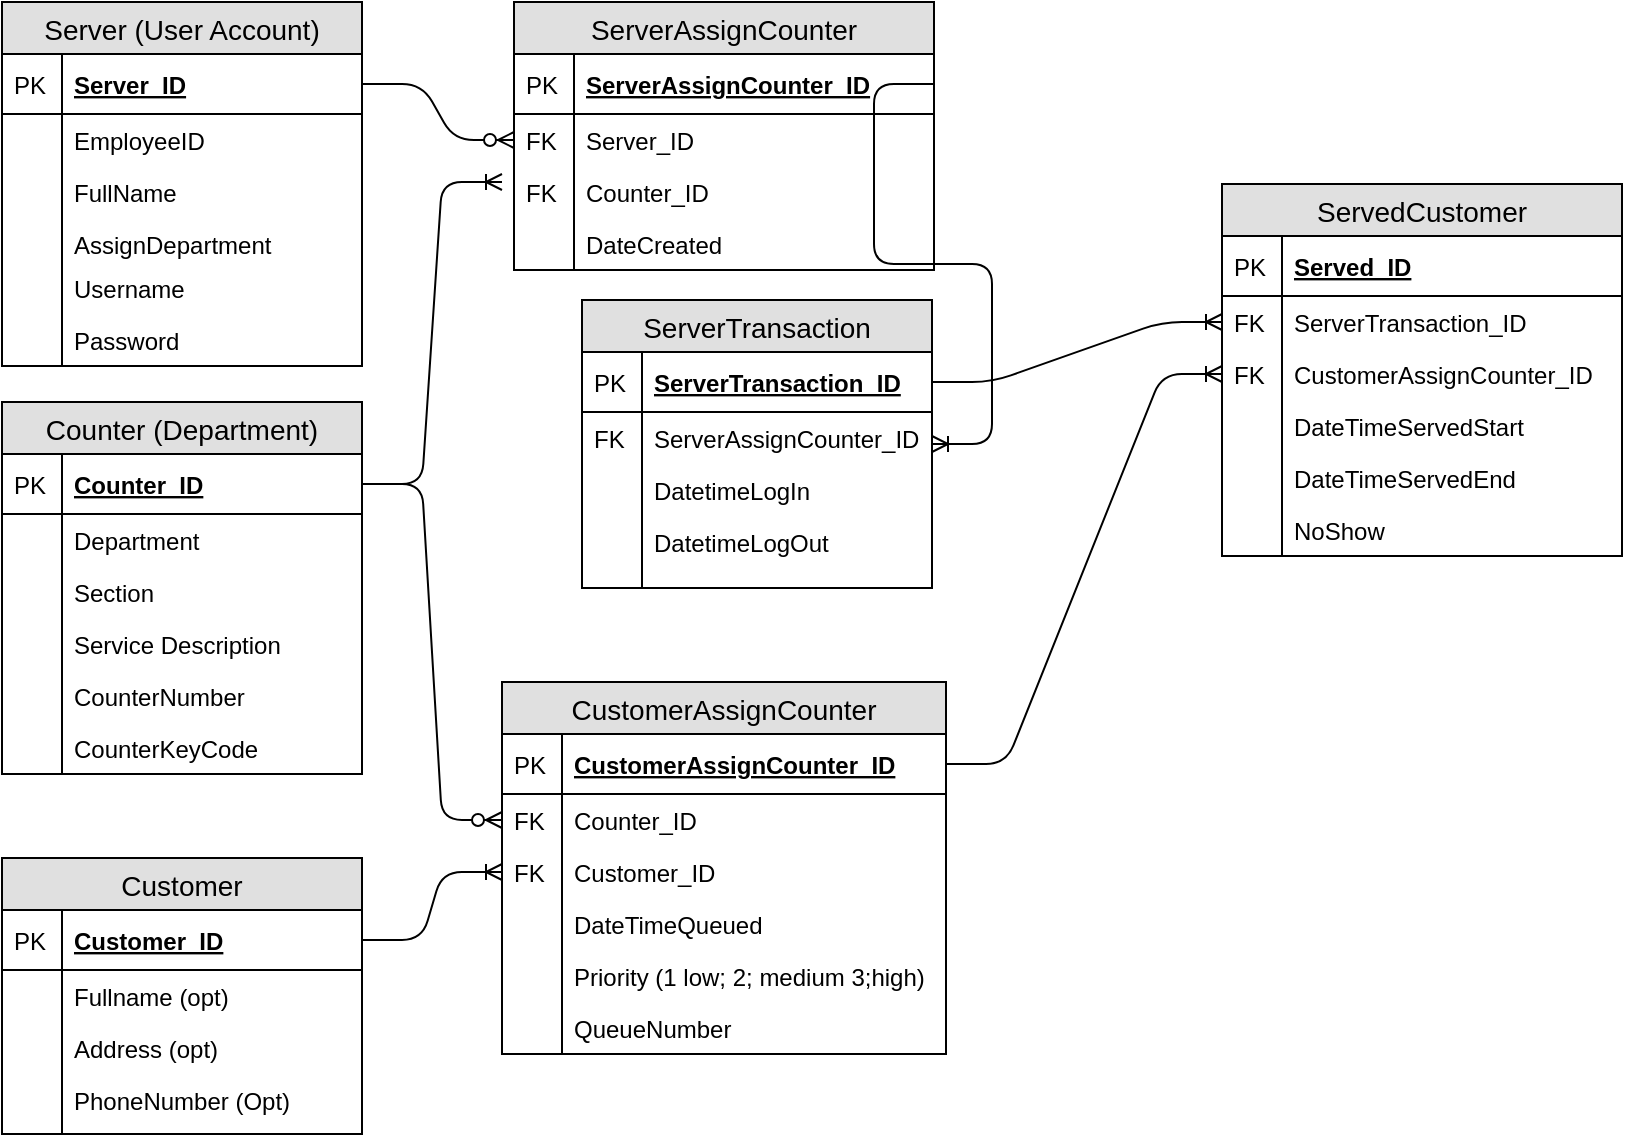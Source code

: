 <mxfile version="12.2.2" type="device" pages="1"><diagram id="qGaiFZcrC3qRhcTqbKpu" name="Page-1"><mxGraphModel dx="427" dy="298" grid="1" gridSize="10" guides="1" tooltips="1" connect="1" arrows="1" fold="1" page="1" pageScale="1" pageWidth="850" pageHeight="1100" math="0" shadow="0"><root><mxCell id="0"/><mxCell id="1" parent="0"/><mxCell id="WDF3vEtKQl5zO6pFVmv_-2" value="Server (User Account)" style="swimlane;fontStyle=0;childLayout=stackLayout;horizontal=1;startSize=26;fillColor=#e0e0e0;horizontalStack=0;resizeParent=1;resizeParentMax=0;resizeLast=0;collapsible=1;marginBottom=0;swimlaneFillColor=#ffffff;align=center;fontSize=14;" parent="1" vertex="1"><mxGeometry x="30" y="20" width="180" height="182" as="geometry"/></mxCell><mxCell id="WDF3vEtKQl5zO6pFVmv_-3" value="Server_ID" style="shape=partialRectangle;top=0;left=0;right=0;bottom=1;align=left;verticalAlign=middle;fillColor=none;spacingLeft=34;spacingRight=4;overflow=hidden;rotatable=0;points=[[0,0.5],[1,0.5]];portConstraint=eastwest;dropTarget=0;fontStyle=5;fontSize=12;" parent="WDF3vEtKQl5zO6pFVmv_-2" vertex="1"><mxGeometry y="26" width="180" height="30" as="geometry"/></mxCell><mxCell id="WDF3vEtKQl5zO6pFVmv_-4" value="PK" style="shape=partialRectangle;top=0;left=0;bottom=0;fillColor=none;align=left;verticalAlign=middle;spacingLeft=4;spacingRight=4;overflow=hidden;rotatable=0;points=[];portConstraint=eastwest;part=1;fontSize=12;" parent="WDF3vEtKQl5zO6pFVmv_-3" vertex="1" connectable="0"><mxGeometry width="30" height="30" as="geometry"/></mxCell><mxCell id="WDF3vEtKQl5zO6pFVmv_-9" value="EmployeeID" style="shape=partialRectangle;top=0;left=0;right=0;bottom=0;align=left;verticalAlign=top;fillColor=none;spacingLeft=34;spacingRight=4;overflow=hidden;rotatable=0;points=[[0,0.5],[1,0.5]];portConstraint=eastwest;dropTarget=0;fontSize=12;" parent="WDF3vEtKQl5zO6pFVmv_-2" vertex="1"><mxGeometry y="56" width="180" height="26" as="geometry"/></mxCell><mxCell id="WDF3vEtKQl5zO6pFVmv_-10" value="" style="shape=partialRectangle;top=0;left=0;bottom=0;fillColor=none;align=left;verticalAlign=top;spacingLeft=4;spacingRight=4;overflow=hidden;rotatable=0;points=[];portConstraint=eastwest;part=1;fontSize=12;" parent="WDF3vEtKQl5zO6pFVmv_-9" vertex="1" connectable="0"><mxGeometry width="30" height="26" as="geometry"/></mxCell><mxCell id="WDF3vEtKQl5zO6pFVmv_-5" value="FullName" style="shape=partialRectangle;top=0;left=0;right=0;bottom=0;align=left;verticalAlign=top;fillColor=none;spacingLeft=34;spacingRight=4;overflow=hidden;rotatable=0;points=[[0,0.5],[1,0.5]];portConstraint=eastwest;dropTarget=0;fontSize=12;" parent="WDF3vEtKQl5zO6pFVmv_-2" vertex="1"><mxGeometry y="82" width="180" height="26" as="geometry"/></mxCell><mxCell id="WDF3vEtKQl5zO6pFVmv_-6" value="" style="shape=partialRectangle;top=0;left=0;bottom=0;fillColor=none;align=left;verticalAlign=top;spacingLeft=4;spacingRight=4;overflow=hidden;rotatable=0;points=[];portConstraint=eastwest;part=1;fontSize=12;" parent="WDF3vEtKQl5zO6pFVmv_-5" vertex="1" connectable="0"><mxGeometry width="30" height="26" as="geometry"/></mxCell><mxCell id="WDF3vEtKQl5zO6pFVmv_-7" value="AssignDepartment" style="shape=partialRectangle;top=0;left=0;right=0;bottom=0;align=left;verticalAlign=top;fillColor=none;spacingLeft=34;spacingRight=4;overflow=hidden;rotatable=0;points=[[0,0.5],[1,0.5]];portConstraint=eastwest;dropTarget=0;fontSize=12;" parent="WDF3vEtKQl5zO6pFVmv_-2" vertex="1"><mxGeometry y="108" width="180" height="22" as="geometry"/></mxCell><mxCell id="WDF3vEtKQl5zO6pFVmv_-8" value="" style="shape=partialRectangle;top=0;left=0;bottom=0;fillColor=none;align=left;verticalAlign=top;spacingLeft=4;spacingRight=4;overflow=hidden;rotatable=0;points=[];portConstraint=eastwest;part=1;fontSize=12;" parent="WDF3vEtKQl5zO6pFVmv_-7" vertex="1" connectable="0"><mxGeometry width="30" height="22" as="geometry"/></mxCell><mxCell id="WDF3vEtKQl5zO6pFVmv_-144" value="Username" style="shape=partialRectangle;top=0;left=0;right=0;bottom=0;align=left;verticalAlign=top;fillColor=none;spacingLeft=34;spacingRight=4;overflow=hidden;rotatable=0;points=[[0,0.5],[1,0.5]];portConstraint=eastwest;dropTarget=0;fontSize=12;" parent="WDF3vEtKQl5zO6pFVmv_-2" vertex="1"><mxGeometry y="130" width="180" height="26" as="geometry"/></mxCell><mxCell id="WDF3vEtKQl5zO6pFVmv_-145" value="" style="shape=partialRectangle;top=0;left=0;bottom=0;fillColor=none;align=left;verticalAlign=top;spacingLeft=4;spacingRight=4;overflow=hidden;rotatable=0;points=[];portConstraint=eastwest;part=1;fontSize=12;" parent="WDF3vEtKQl5zO6pFVmv_-144" vertex="1" connectable="0"><mxGeometry width="30" height="26" as="geometry"/></mxCell><mxCell id="WDF3vEtKQl5zO6pFVmv_-142" value="Password" style="shape=partialRectangle;top=0;left=0;right=0;bottom=0;align=left;verticalAlign=top;fillColor=none;spacingLeft=34;spacingRight=4;overflow=hidden;rotatable=0;points=[[0,0.5],[1,0.5]];portConstraint=eastwest;dropTarget=0;fontSize=12;" parent="WDF3vEtKQl5zO6pFVmv_-2" vertex="1"><mxGeometry y="156" width="180" height="26" as="geometry"/></mxCell><mxCell id="WDF3vEtKQl5zO6pFVmv_-143" value="" style="shape=partialRectangle;top=0;left=0;bottom=0;fillColor=none;align=left;verticalAlign=top;spacingLeft=4;spacingRight=4;overflow=hidden;rotatable=0;points=[];portConstraint=eastwest;part=1;fontSize=12;" parent="WDF3vEtKQl5zO6pFVmv_-142" vertex="1" connectable="0"><mxGeometry width="30" height="26" as="geometry"/></mxCell><mxCell id="WDF3vEtKQl5zO6pFVmv_-11" value="" style="shape=partialRectangle;top=0;left=0;right=0;bottom=0;align=left;verticalAlign=top;fillColor=none;spacingLeft=34;spacingRight=4;overflow=hidden;rotatable=0;points=[[0,0.5],[1,0.5]];portConstraint=eastwest;dropTarget=0;fontSize=12;" parent="WDF3vEtKQl5zO6pFVmv_-2" vertex="1"><mxGeometry y="182" width="180" as="geometry"/></mxCell><mxCell id="WDF3vEtKQl5zO6pFVmv_-12" value="" style="shape=partialRectangle;top=0;left=0;bottom=0;fillColor=none;align=left;verticalAlign=top;spacingLeft=4;spacingRight=4;overflow=hidden;rotatable=0;points=[];portConstraint=eastwest;part=1;fontSize=12;" parent="WDF3vEtKQl5zO6pFVmv_-11" vertex="1" connectable="0"><mxGeometry width="30" as="geometry"/></mxCell><mxCell id="WDF3vEtKQl5zO6pFVmv_-41" value="Customer" style="swimlane;fontStyle=0;childLayout=stackLayout;horizontal=1;startSize=26;fillColor=#e0e0e0;horizontalStack=0;resizeParent=1;resizeParentMax=0;resizeLast=0;collapsible=1;marginBottom=0;swimlaneFillColor=#ffffff;align=center;fontSize=14;" parent="1" vertex="1"><mxGeometry x="30" y="448" width="180" height="138" as="geometry"/></mxCell><mxCell id="WDF3vEtKQl5zO6pFVmv_-42" value="Customer_ID" style="shape=partialRectangle;top=0;left=0;right=0;bottom=1;align=left;verticalAlign=middle;fillColor=none;spacingLeft=34;spacingRight=4;overflow=hidden;rotatable=0;points=[[0,0.5],[1,0.5]];portConstraint=eastwest;dropTarget=0;fontStyle=5;fontSize=12;" parent="WDF3vEtKQl5zO6pFVmv_-41" vertex="1"><mxGeometry y="26" width="180" height="30" as="geometry"/></mxCell><mxCell id="WDF3vEtKQl5zO6pFVmv_-43" value="PK" style="shape=partialRectangle;top=0;left=0;bottom=0;fillColor=none;align=left;verticalAlign=middle;spacingLeft=4;spacingRight=4;overflow=hidden;rotatable=0;points=[];portConstraint=eastwest;part=1;fontSize=12;" parent="WDF3vEtKQl5zO6pFVmv_-42" vertex="1" connectable="0"><mxGeometry width="30" height="30" as="geometry"/></mxCell><mxCell id="WDF3vEtKQl5zO6pFVmv_-46" value="Fullname (opt)" style="shape=partialRectangle;top=0;left=0;right=0;bottom=0;align=left;verticalAlign=top;fillColor=none;spacingLeft=34;spacingRight=4;overflow=hidden;rotatable=0;points=[[0,0.5],[1,0.5]];portConstraint=eastwest;dropTarget=0;fontSize=12;" parent="WDF3vEtKQl5zO6pFVmv_-41" vertex="1"><mxGeometry y="56" width="180" height="26" as="geometry"/></mxCell><mxCell id="WDF3vEtKQl5zO6pFVmv_-47" value="" style="shape=partialRectangle;top=0;left=0;bottom=0;fillColor=none;align=left;verticalAlign=top;spacingLeft=4;spacingRight=4;overflow=hidden;rotatable=0;points=[];portConstraint=eastwest;part=1;fontSize=12;" parent="WDF3vEtKQl5zO6pFVmv_-46" vertex="1" connectable="0"><mxGeometry width="30" height="26" as="geometry"/></mxCell><mxCell id="WDF3vEtKQl5zO6pFVmv_-48" value="Address (opt)" style="shape=partialRectangle;top=0;left=0;right=0;bottom=0;align=left;verticalAlign=top;fillColor=none;spacingLeft=34;spacingRight=4;overflow=hidden;rotatable=0;points=[[0,0.5],[1,0.5]];portConstraint=eastwest;dropTarget=0;fontSize=12;" parent="WDF3vEtKQl5zO6pFVmv_-41" vertex="1"><mxGeometry y="82" width="180" height="26" as="geometry"/></mxCell><mxCell id="WDF3vEtKQl5zO6pFVmv_-49" value="" style="shape=partialRectangle;top=0;left=0;bottom=0;fillColor=none;align=left;verticalAlign=top;spacingLeft=4;spacingRight=4;overflow=hidden;rotatable=0;points=[];portConstraint=eastwest;part=1;fontSize=12;" parent="WDF3vEtKQl5zO6pFVmv_-48" vertex="1" connectable="0"><mxGeometry width="30" height="26" as="geometry"/></mxCell><mxCell id="WDF3vEtKQl5zO6pFVmv_-50" value="PhoneNumber (Opt)" style="shape=partialRectangle;top=0;left=0;right=0;bottom=0;align=left;verticalAlign=top;fillColor=none;spacingLeft=34;spacingRight=4;overflow=hidden;rotatable=0;points=[[0,0.5],[1,0.5]];portConstraint=eastwest;dropTarget=0;fontSize=12;" parent="WDF3vEtKQl5zO6pFVmv_-41" vertex="1"><mxGeometry y="108" width="180" height="30" as="geometry"/></mxCell><mxCell id="WDF3vEtKQl5zO6pFVmv_-51" value="" style="shape=partialRectangle;top=0;left=0;bottom=0;fillColor=none;align=left;verticalAlign=top;spacingLeft=4;spacingRight=4;overflow=hidden;rotatable=0;points=[];portConstraint=eastwest;part=1;fontSize=12;" parent="WDF3vEtKQl5zO6pFVmv_-50" vertex="1" connectable="0"><mxGeometry width="30" height="30" as="geometry"/></mxCell><mxCell id="WDF3vEtKQl5zO6pFVmv_-71" value="Counter (Department)" style="swimlane;fontStyle=0;childLayout=stackLayout;horizontal=1;startSize=26;fillColor=#e0e0e0;horizontalStack=0;resizeParent=1;resizeParentMax=0;resizeLast=0;collapsible=1;marginBottom=0;swimlaneFillColor=#ffffff;align=center;fontSize=14;" parent="1" vertex="1"><mxGeometry x="30" y="220" width="180" height="186" as="geometry"/></mxCell><mxCell id="WDF3vEtKQl5zO6pFVmv_-72" value="Counter_ID" style="shape=partialRectangle;top=0;left=0;right=0;bottom=1;align=left;verticalAlign=middle;fillColor=none;spacingLeft=34;spacingRight=4;overflow=hidden;rotatable=0;points=[[0,0.5],[1,0.5]];portConstraint=eastwest;dropTarget=0;fontStyle=5;fontSize=12;" parent="WDF3vEtKQl5zO6pFVmv_-71" vertex="1"><mxGeometry y="26" width="180" height="30" as="geometry"/></mxCell><mxCell id="WDF3vEtKQl5zO6pFVmv_-73" value="PK" style="shape=partialRectangle;top=0;left=0;bottom=0;fillColor=none;align=left;verticalAlign=middle;spacingLeft=4;spacingRight=4;overflow=hidden;rotatable=0;points=[];portConstraint=eastwest;part=1;fontSize=12;" parent="WDF3vEtKQl5zO6pFVmv_-72" vertex="1" connectable="0"><mxGeometry width="30" height="30" as="geometry"/></mxCell><mxCell id="WDF3vEtKQl5zO6pFVmv_-74" value="Department" style="shape=partialRectangle;top=0;left=0;right=0;bottom=0;align=left;verticalAlign=top;fillColor=none;spacingLeft=34;spacingRight=4;overflow=hidden;rotatable=0;points=[[0,0.5],[1,0.5]];portConstraint=eastwest;dropTarget=0;fontSize=12;" parent="WDF3vEtKQl5zO6pFVmv_-71" vertex="1"><mxGeometry y="56" width="180" height="26" as="geometry"/></mxCell><mxCell id="WDF3vEtKQl5zO6pFVmv_-75" value="" style="shape=partialRectangle;top=0;left=0;bottom=0;fillColor=none;align=left;verticalAlign=top;spacingLeft=4;spacingRight=4;overflow=hidden;rotatable=0;points=[];portConstraint=eastwest;part=1;fontSize=12;" parent="WDF3vEtKQl5zO6pFVmv_-74" vertex="1" connectable="0"><mxGeometry width="30" height="26" as="geometry"/></mxCell><mxCell id="WDF3vEtKQl5zO6pFVmv_-76" value="Section" style="shape=partialRectangle;top=0;left=0;right=0;bottom=0;align=left;verticalAlign=top;fillColor=none;spacingLeft=34;spacingRight=4;overflow=hidden;rotatable=0;points=[[0,0.5],[1,0.5]];portConstraint=eastwest;dropTarget=0;fontSize=12;" parent="WDF3vEtKQl5zO6pFVmv_-71" vertex="1"><mxGeometry y="82" width="180" height="26" as="geometry"/></mxCell><mxCell id="WDF3vEtKQl5zO6pFVmv_-77" value="" style="shape=partialRectangle;top=0;left=0;bottom=0;fillColor=none;align=left;verticalAlign=top;spacingLeft=4;spacingRight=4;overflow=hidden;rotatable=0;points=[];portConstraint=eastwest;part=1;fontSize=12;" parent="WDF3vEtKQl5zO6pFVmv_-76" vertex="1" connectable="0"><mxGeometry width="30" height="26" as="geometry"/></mxCell><mxCell id="WDF3vEtKQl5zO6pFVmv_-162" value="Service Description" style="shape=partialRectangle;top=0;left=0;right=0;bottom=0;align=left;verticalAlign=top;fillColor=none;spacingLeft=34;spacingRight=4;overflow=hidden;rotatable=0;points=[[0,0.5],[1,0.5]];portConstraint=eastwest;dropTarget=0;fontSize=12;" parent="WDF3vEtKQl5zO6pFVmv_-71" vertex="1"><mxGeometry y="108" width="180" height="26" as="geometry"/></mxCell><mxCell id="WDF3vEtKQl5zO6pFVmv_-163" value="" style="shape=partialRectangle;top=0;left=0;bottom=0;fillColor=none;align=left;verticalAlign=top;spacingLeft=4;spacingRight=4;overflow=hidden;rotatable=0;points=[];portConstraint=eastwest;part=1;fontSize=12;" parent="WDF3vEtKQl5zO6pFVmv_-162" vertex="1" connectable="0"><mxGeometry width="30" height="26" as="geometry"/></mxCell><mxCell id="WDF3vEtKQl5zO6pFVmv_-156" value="CounterNumber" style="shape=partialRectangle;top=0;left=0;right=0;bottom=0;align=left;verticalAlign=top;fillColor=none;spacingLeft=34;spacingRight=4;overflow=hidden;rotatable=0;points=[[0,0.5],[1,0.5]];portConstraint=eastwest;dropTarget=0;fontSize=12;" parent="WDF3vEtKQl5zO6pFVmv_-71" vertex="1"><mxGeometry y="134" width="180" height="26" as="geometry"/></mxCell><mxCell id="WDF3vEtKQl5zO6pFVmv_-157" value="" style="shape=partialRectangle;top=0;left=0;bottom=0;fillColor=none;align=left;verticalAlign=top;spacingLeft=4;spacingRight=4;overflow=hidden;rotatable=0;points=[];portConstraint=eastwest;part=1;fontSize=12;" parent="WDF3vEtKQl5zO6pFVmv_-156" vertex="1" connectable="0"><mxGeometry width="30" height="26" as="geometry"/></mxCell><mxCell id="WDF3vEtKQl5zO6pFVmv_-158" value="CounterKeyCode" style="shape=partialRectangle;top=0;left=0;right=0;bottom=0;align=left;verticalAlign=top;fillColor=none;spacingLeft=34;spacingRight=4;overflow=hidden;rotatable=0;points=[[0,0.5],[1,0.5]];portConstraint=eastwest;dropTarget=0;fontSize=12;" parent="WDF3vEtKQl5zO6pFVmv_-71" vertex="1"><mxGeometry y="160" width="180" height="26" as="geometry"/></mxCell><mxCell id="WDF3vEtKQl5zO6pFVmv_-159" value="" style="shape=partialRectangle;top=0;left=0;bottom=0;fillColor=none;align=left;verticalAlign=top;spacingLeft=4;spacingRight=4;overflow=hidden;rotatable=0;points=[];portConstraint=eastwest;part=1;fontSize=12;" parent="WDF3vEtKQl5zO6pFVmv_-158" vertex="1" connectable="0"><mxGeometry width="30" height="26" as="geometry"/></mxCell><mxCell id="WDF3vEtKQl5zO6pFVmv_-84" value="ServerAssignCounter" style="swimlane;fontStyle=0;childLayout=stackLayout;horizontal=1;startSize=26;fillColor=#e0e0e0;horizontalStack=0;resizeParent=1;resizeParentMax=0;resizeLast=0;collapsible=1;marginBottom=0;swimlaneFillColor=#ffffff;align=center;fontSize=14;" parent="1" vertex="1"><mxGeometry x="286" y="20" width="210" height="134" as="geometry"/></mxCell><mxCell id="WDF3vEtKQl5zO6pFVmv_-85" value="ServerAssignCounter_ID" style="shape=partialRectangle;top=0;left=0;right=0;bottom=1;align=left;verticalAlign=middle;fillColor=none;spacingLeft=34;spacingRight=4;overflow=hidden;rotatable=0;points=[[0,0.5],[1,0.5]];portConstraint=eastwest;dropTarget=0;fontStyle=5;fontSize=12;" parent="WDF3vEtKQl5zO6pFVmv_-84" vertex="1"><mxGeometry y="26" width="210" height="30" as="geometry"/></mxCell><mxCell id="WDF3vEtKQl5zO6pFVmv_-86" value="PK" style="shape=partialRectangle;top=0;left=0;bottom=0;fillColor=none;align=left;verticalAlign=middle;spacingLeft=4;spacingRight=4;overflow=hidden;rotatable=0;points=[];portConstraint=eastwest;part=1;fontSize=12;" parent="WDF3vEtKQl5zO6pFVmv_-85" vertex="1" connectable="0"><mxGeometry width="30" height="30" as="geometry"/></mxCell><mxCell id="WDF3vEtKQl5zO6pFVmv_-87" value="Server_ID" style="shape=partialRectangle;top=0;left=0;right=0;bottom=0;align=left;verticalAlign=top;fillColor=none;spacingLeft=34;spacingRight=4;overflow=hidden;rotatable=0;points=[[0,0.5],[1,0.5]];portConstraint=eastwest;dropTarget=0;fontSize=12;" parent="WDF3vEtKQl5zO6pFVmv_-84" vertex="1"><mxGeometry y="56" width="210" height="26" as="geometry"/></mxCell><mxCell id="WDF3vEtKQl5zO6pFVmv_-88" value="FK" style="shape=partialRectangle;top=0;left=0;bottom=0;fillColor=none;align=left;verticalAlign=top;spacingLeft=4;spacingRight=4;overflow=hidden;rotatable=0;points=[];portConstraint=eastwest;part=1;fontSize=12;" parent="WDF3vEtKQl5zO6pFVmv_-87" vertex="1" connectable="0"><mxGeometry width="30" height="26" as="geometry"/></mxCell><mxCell id="WDF3vEtKQl5zO6pFVmv_-89" value="Counter_ID" style="shape=partialRectangle;top=0;left=0;right=0;bottom=0;align=left;verticalAlign=top;fillColor=none;spacingLeft=34;spacingRight=4;overflow=hidden;rotatable=0;points=[[0,0.5],[1,0.5]];portConstraint=eastwest;dropTarget=0;fontSize=12;" parent="WDF3vEtKQl5zO6pFVmv_-84" vertex="1"><mxGeometry y="82" width="210" height="26" as="geometry"/></mxCell><mxCell id="WDF3vEtKQl5zO6pFVmv_-90" value="FK" style="shape=partialRectangle;top=0;left=0;bottom=0;fillColor=none;align=left;verticalAlign=top;spacingLeft=4;spacingRight=4;overflow=hidden;rotatable=0;points=[];portConstraint=eastwest;part=1;fontSize=12;" parent="WDF3vEtKQl5zO6pFVmv_-89" vertex="1" connectable="0"><mxGeometry width="30" height="26" as="geometry"/></mxCell><mxCell id="WDF3vEtKQl5zO6pFVmv_-148" value="DateCreated" style="shape=partialRectangle;top=0;left=0;right=0;bottom=0;align=left;verticalAlign=top;fillColor=none;spacingLeft=34;spacingRight=4;overflow=hidden;rotatable=0;points=[[0,0.5],[1,0.5]];portConstraint=eastwest;dropTarget=0;fontSize=12;" parent="WDF3vEtKQl5zO6pFVmv_-84" vertex="1"><mxGeometry y="108" width="210" height="26" as="geometry"/></mxCell><mxCell id="WDF3vEtKQl5zO6pFVmv_-149" value="" style="shape=partialRectangle;top=0;left=0;bottom=0;fillColor=none;align=left;verticalAlign=top;spacingLeft=4;spacingRight=4;overflow=hidden;rotatable=0;points=[];portConstraint=eastwest;part=1;fontSize=12;" parent="WDF3vEtKQl5zO6pFVmv_-148" vertex="1" connectable="0"><mxGeometry width="30" height="26" as="geometry"/></mxCell><mxCell id="WDF3vEtKQl5zO6pFVmv_-99" value="CustomerAssignCounter" style="swimlane;fontStyle=0;childLayout=stackLayout;horizontal=1;startSize=26;fillColor=#e0e0e0;horizontalStack=0;resizeParent=1;resizeParentMax=0;resizeLast=0;collapsible=1;marginBottom=0;swimlaneFillColor=#ffffff;align=center;fontSize=14;" parent="1" vertex="1"><mxGeometry x="280" y="360" width="222" height="186" as="geometry"/></mxCell><mxCell id="WDF3vEtKQl5zO6pFVmv_-100" value="CustomerAssignCounter_ID" style="shape=partialRectangle;top=0;left=0;right=0;bottom=1;align=left;verticalAlign=middle;fillColor=none;spacingLeft=34;spacingRight=4;overflow=hidden;rotatable=0;points=[[0,0.5],[1,0.5]];portConstraint=eastwest;dropTarget=0;fontStyle=5;fontSize=12;" parent="WDF3vEtKQl5zO6pFVmv_-99" vertex="1"><mxGeometry y="26" width="222" height="30" as="geometry"/></mxCell><mxCell id="WDF3vEtKQl5zO6pFVmv_-101" value="PK" style="shape=partialRectangle;top=0;left=0;bottom=0;fillColor=none;align=left;verticalAlign=middle;spacingLeft=4;spacingRight=4;overflow=hidden;rotatable=0;points=[];portConstraint=eastwest;part=1;fontSize=12;" parent="WDF3vEtKQl5zO6pFVmv_-100" vertex="1" connectable="0"><mxGeometry width="30" height="30" as="geometry"/></mxCell><mxCell id="WDF3vEtKQl5zO6pFVmv_-104" value="Counter_ID" style="shape=partialRectangle;top=0;left=0;right=0;bottom=0;align=left;verticalAlign=top;fillColor=none;spacingLeft=34;spacingRight=4;overflow=hidden;rotatable=0;points=[[0,0.5],[1,0.5]];portConstraint=eastwest;dropTarget=0;fontSize=12;" parent="WDF3vEtKQl5zO6pFVmv_-99" vertex="1"><mxGeometry y="56" width="222" height="26" as="geometry"/></mxCell><mxCell id="WDF3vEtKQl5zO6pFVmv_-105" value="FK" style="shape=partialRectangle;top=0;left=0;bottom=0;fillColor=none;align=left;verticalAlign=top;spacingLeft=4;spacingRight=4;overflow=hidden;rotatable=0;points=[];portConstraint=eastwest;part=1;fontSize=12;" parent="WDF3vEtKQl5zO6pFVmv_-104" vertex="1" connectable="0"><mxGeometry width="30" height="26" as="geometry"/></mxCell><mxCell id="WDF3vEtKQl5zO6pFVmv_-102" value="Customer_ID" style="shape=partialRectangle;top=0;left=0;right=0;bottom=0;align=left;verticalAlign=top;fillColor=none;spacingLeft=34;spacingRight=4;overflow=hidden;rotatable=0;points=[[0,0.5],[1,0.5]];portConstraint=eastwest;dropTarget=0;fontSize=12;" parent="WDF3vEtKQl5zO6pFVmv_-99" vertex="1"><mxGeometry y="82" width="222" height="26" as="geometry"/></mxCell><mxCell id="WDF3vEtKQl5zO6pFVmv_-103" value="FK" style="shape=partialRectangle;top=0;left=0;bottom=0;fillColor=none;align=left;verticalAlign=top;spacingLeft=4;spacingRight=4;overflow=hidden;rotatable=0;points=[];portConstraint=eastwest;part=1;fontSize=12;" parent="WDF3vEtKQl5zO6pFVmv_-102" vertex="1" connectable="0"><mxGeometry width="30" height="26" as="geometry"/></mxCell><mxCell id="WDF3vEtKQl5zO6pFVmv_-152" value="DateTimeQueued" style="shape=partialRectangle;top=0;left=0;right=0;bottom=0;align=left;verticalAlign=top;fillColor=none;spacingLeft=34;spacingRight=4;overflow=hidden;rotatable=0;points=[[0,0.5],[1,0.5]];portConstraint=eastwest;dropTarget=0;fontSize=12;" parent="WDF3vEtKQl5zO6pFVmv_-99" vertex="1"><mxGeometry y="108" width="222" height="26" as="geometry"/></mxCell><mxCell id="WDF3vEtKQl5zO6pFVmv_-153" value="" style="shape=partialRectangle;top=0;left=0;bottom=0;fillColor=none;align=left;verticalAlign=top;spacingLeft=4;spacingRight=4;overflow=hidden;rotatable=0;points=[];portConstraint=eastwest;part=1;fontSize=12;" parent="WDF3vEtKQl5zO6pFVmv_-152" vertex="1" connectable="0"><mxGeometry width="30" height="26" as="geometry"/></mxCell><mxCell id="WDF3vEtKQl5zO6pFVmv_-106" value="Priority (1 low; 2; medium 3;high)" style="shape=partialRectangle;top=0;left=0;right=0;bottom=0;align=left;verticalAlign=top;fillColor=none;spacingLeft=34;spacingRight=4;overflow=hidden;rotatable=0;points=[[0,0.5],[1,0.5]];portConstraint=eastwest;dropTarget=0;fontSize=12;" parent="WDF3vEtKQl5zO6pFVmv_-99" vertex="1"><mxGeometry y="134" width="222" height="26" as="geometry"/></mxCell><mxCell id="WDF3vEtKQl5zO6pFVmv_-107" value="" style="shape=partialRectangle;top=0;left=0;bottom=0;fillColor=none;align=left;verticalAlign=top;spacingLeft=4;spacingRight=4;overflow=hidden;rotatable=0;points=[];portConstraint=eastwest;part=1;fontSize=12;" parent="WDF3vEtKQl5zO6pFVmv_-106" vertex="1" connectable="0"><mxGeometry width="30" height="26" as="geometry"/></mxCell><mxCell id="M6AaxTNzQ4ErLerb8v8R-1" value="QueueNumber" style="shape=partialRectangle;top=0;left=0;right=0;bottom=0;align=left;verticalAlign=top;fillColor=none;spacingLeft=34;spacingRight=4;overflow=hidden;rotatable=0;points=[[0,0.5],[1,0.5]];portConstraint=eastwest;dropTarget=0;fontSize=12;" vertex="1" parent="WDF3vEtKQl5zO6pFVmv_-99"><mxGeometry y="160" width="222" height="26" as="geometry"/></mxCell><mxCell id="M6AaxTNzQ4ErLerb8v8R-2" value="" style="shape=partialRectangle;top=0;left=0;bottom=0;fillColor=none;align=left;verticalAlign=top;spacingLeft=4;spacingRight=4;overflow=hidden;rotatable=0;points=[];portConstraint=eastwest;part=1;fontSize=12;" vertex="1" connectable="0" parent="M6AaxTNzQ4ErLerb8v8R-1"><mxGeometry width="30" height="26" as="geometry"/></mxCell><mxCell id="WDF3vEtKQl5zO6pFVmv_-111" value="" style="edgeStyle=entityRelationEdgeStyle;fontSize=12;html=1;endArrow=ERzeroToMany;endFill=1;exitX=1;exitY=0.5;exitDx=0;exitDy=0;entryX=0;entryY=0.5;entryDx=0;entryDy=0;" parent="1" source="WDF3vEtKQl5zO6pFVmv_-72" target="WDF3vEtKQl5zO6pFVmv_-104" edge="1"><mxGeometry width="100" height="100" relative="1" as="geometry"><mxPoint x="270" y="400" as="sourcePoint"/><mxPoint x="320" y="510" as="targetPoint"/></mxGeometry></mxCell><mxCell id="WDF3vEtKQl5zO6pFVmv_-114" value="ServedCustomer" style="swimlane;fontStyle=0;childLayout=stackLayout;horizontal=1;startSize=26;fillColor=#e0e0e0;horizontalStack=0;resizeParent=1;resizeParentMax=0;resizeLast=0;collapsible=1;marginBottom=0;swimlaneFillColor=#ffffff;align=center;fontSize=14;" parent="1" vertex="1"><mxGeometry x="640" y="111" width="200" height="186" as="geometry"/></mxCell><mxCell id="WDF3vEtKQl5zO6pFVmv_-115" value="Served_ID" style="shape=partialRectangle;top=0;left=0;right=0;bottom=1;align=left;verticalAlign=middle;fillColor=none;spacingLeft=34;spacingRight=4;overflow=hidden;rotatable=0;points=[[0,0.5],[1,0.5]];portConstraint=eastwest;dropTarget=0;fontStyle=5;fontSize=12;" parent="WDF3vEtKQl5zO6pFVmv_-114" vertex="1"><mxGeometry y="26" width="200" height="30" as="geometry"/></mxCell><mxCell id="WDF3vEtKQl5zO6pFVmv_-116" value="PK" style="shape=partialRectangle;top=0;left=0;bottom=0;fillColor=none;align=left;verticalAlign=middle;spacingLeft=4;spacingRight=4;overflow=hidden;rotatable=0;points=[];portConstraint=eastwest;part=1;fontSize=12;" parent="WDF3vEtKQl5zO6pFVmv_-115" vertex="1" connectable="0"><mxGeometry width="30" height="30" as="geometry"/></mxCell><mxCell id="WDF3vEtKQl5zO6pFVmv_-117" value="ServerTransaction_ID" style="shape=partialRectangle;top=0;left=0;right=0;bottom=0;align=left;verticalAlign=top;fillColor=none;spacingLeft=34;spacingRight=4;overflow=hidden;rotatable=0;points=[[0,0.5],[1,0.5]];portConstraint=eastwest;dropTarget=0;fontSize=12;" parent="WDF3vEtKQl5zO6pFVmv_-114" vertex="1"><mxGeometry y="56" width="200" height="26" as="geometry"/></mxCell><mxCell id="WDF3vEtKQl5zO6pFVmv_-118" value="FK" style="shape=partialRectangle;top=0;left=0;bottom=0;fillColor=none;align=left;verticalAlign=top;spacingLeft=4;spacingRight=4;overflow=hidden;rotatable=0;points=[];portConstraint=eastwest;part=1;fontSize=12;" parent="WDF3vEtKQl5zO6pFVmv_-117" vertex="1" connectable="0"><mxGeometry width="30" height="26" as="geometry"/></mxCell><mxCell id="WDF3vEtKQl5zO6pFVmv_-119" value="CustomerAssignCounter_ID" style="shape=partialRectangle;top=0;left=0;right=0;bottom=0;align=left;verticalAlign=top;fillColor=none;spacingLeft=34;spacingRight=4;overflow=hidden;rotatable=0;points=[[0,0.5],[1,0.5]];portConstraint=eastwest;dropTarget=0;fontSize=12;" parent="WDF3vEtKQl5zO6pFVmv_-114" vertex="1"><mxGeometry y="82" width="200" height="26" as="geometry"/></mxCell><mxCell id="WDF3vEtKQl5zO6pFVmv_-120" value="FK" style="shape=partialRectangle;top=0;left=0;bottom=0;fillColor=none;align=left;verticalAlign=top;spacingLeft=4;spacingRight=4;overflow=hidden;rotatable=0;points=[];portConstraint=eastwest;part=1;fontSize=12;" parent="WDF3vEtKQl5zO6pFVmv_-119" vertex="1" connectable="0"><mxGeometry width="30" height="26" as="geometry"/></mxCell><mxCell id="WDF3vEtKQl5zO6pFVmv_-121" value="DateTimeServedStart" style="shape=partialRectangle;top=0;left=0;right=0;bottom=0;align=left;verticalAlign=top;fillColor=none;spacingLeft=34;spacingRight=4;overflow=hidden;rotatable=0;points=[[0,0.5],[1,0.5]];portConstraint=eastwest;dropTarget=0;fontSize=12;" parent="WDF3vEtKQl5zO6pFVmv_-114" vertex="1"><mxGeometry y="108" width="200" height="26" as="geometry"/></mxCell><mxCell id="WDF3vEtKQl5zO6pFVmv_-122" value="" style="shape=partialRectangle;top=0;left=0;bottom=0;fillColor=none;align=left;verticalAlign=top;spacingLeft=4;spacingRight=4;overflow=hidden;rotatable=0;points=[];portConstraint=eastwest;part=1;fontSize=12;" parent="WDF3vEtKQl5zO6pFVmv_-121" vertex="1" connectable="0"><mxGeometry width="30" height="26" as="geometry"/></mxCell><mxCell id="WDF3vEtKQl5zO6pFVmv_-154" value="DateTimeServedEnd" style="shape=partialRectangle;top=0;left=0;right=0;bottom=0;align=left;verticalAlign=top;fillColor=none;spacingLeft=34;spacingRight=4;overflow=hidden;rotatable=0;points=[[0,0.5],[1,0.5]];portConstraint=eastwest;dropTarget=0;fontSize=12;" parent="WDF3vEtKQl5zO6pFVmv_-114" vertex="1"><mxGeometry y="134" width="200" height="26" as="geometry"/></mxCell><mxCell id="WDF3vEtKQl5zO6pFVmv_-155" value="" style="shape=partialRectangle;top=0;left=0;bottom=0;fillColor=none;align=left;verticalAlign=top;spacingLeft=4;spacingRight=4;overflow=hidden;rotatable=0;points=[];portConstraint=eastwest;part=1;fontSize=12;" parent="WDF3vEtKQl5zO6pFVmv_-154" vertex="1" connectable="0"><mxGeometry width="30" height="26" as="geometry"/></mxCell><mxCell id="WDF3vEtKQl5zO6pFVmv_-150" value="NoShow" style="shape=partialRectangle;top=0;left=0;right=0;bottom=0;align=left;verticalAlign=top;fillColor=none;spacingLeft=34;spacingRight=4;overflow=hidden;rotatable=0;points=[[0,0.5],[1,0.5]];portConstraint=eastwest;dropTarget=0;fontSize=12;" parent="WDF3vEtKQl5zO6pFVmv_-114" vertex="1"><mxGeometry y="160" width="200" height="26" as="geometry"/></mxCell><mxCell id="WDF3vEtKQl5zO6pFVmv_-151" value="" style="shape=partialRectangle;top=0;left=0;bottom=0;fillColor=none;align=left;verticalAlign=top;spacingLeft=4;spacingRight=4;overflow=hidden;rotatable=0;points=[];portConstraint=eastwest;part=1;fontSize=12;" parent="WDF3vEtKQl5zO6pFVmv_-150" vertex="1" connectable="0"><mxGeometry width="30" height="26" as="geometry"/></mxCell><mxCell id="sSlqVx0MxIDvm7cWuAEw-27" value="ServerTransaction" style="swimlane;fontStyle=0;childLayout=stackLayout;horizontal=1;startSize=26;fillColor=#e0e0e0;horizontalStack=0;resizeParent=1;resizeParentMax=0;resizeLast=0;collapsible=1;marginBottom=0;swimlaneFillColor=#ffffff;align=center;fontSize=14;comic=0;" parent="1" vertex="1"><mxGeometry x="320" y="169" width="175" height="144" as="geometry"><mxRectangle x="360" y="210" width="70" height="26" as="alternateBounds"/></mxGeometry></mxCell><mxCell id="sSlqVx0MxIDvm7cWuAEw-28" value="ServerTransaction_ID" style="shape=partialRectangle;top=0;left=0;right=0;bottom=1;align=left;verticalAlign=middle;fillColor=none;spacingLeft=34;spacingRight=4;overflow=hidden;rotatable=0;points=[[0,0.5],[1,0.5]];portConstraint=eastwest;dropTarget=0;fontStyle=5;fontSize=12;" parent="sSlqVx0MxIDvm7cWuAEw-27" vertex="1"><mxGeometry y="26" width="175" height="30" as="geometry"/></mxCell><mxCell id="sSlqVx0MxIDvm7cWuAEw-29" value="PK" style="shape=partialRectangle;top=0;left=0;bottom=0;fillColor=none;align=left;verticalAlign=middle;spacingLeft=4;spacingRight=4;overflow=hidden;rotatable=0;points=[];portConstraint=eastwest;part=1;fontSize=12;" parent="sSlqVx0MxIDvm7cWuAEw-28" vertex="1" connectable="0"><mxGeometry width="30" height="30" as="geometry"/></mxCell><mxCell id="sSlqVx0MxIDvm7cWuAEw-30" value="ServerAssignCounter_ID" style="shape=partialRectangle;top=0;left=0;right=0;bottom=0;align=left;verticalAlign=top;fillColor=none;spacingLeft=34;spacingRight=4;overflow=hidden;rotatable=0;points=[[0,0.5],[1,0.5]];portConstraint=eastwest;dropTarget=0;fontSize=12;" parent="sSlqVx0MxIDvm7cWuAEw-27" vertex="1"><mxGeometry y="56" width="175" height="26" as="geometry"/></mxCell><mxCell id="sSlqVx0MxIDvm7cWuAEw-31" value="FK" style="shape=partialRectangle;top=0;left=0;bottom=0;fillColor=none;align=left;verticalAlign=top;spacingLeft=4;spacingRight=4;overflow=hidden;rotatable=0;points=[];portConstraint=eastwest;part=1;fontSize=12;" parent="sSlqVx0MxIDvm7cWuAEw-30" vertex="1" connectable="0"><mxGeometry width="30" height="26" as="geometry"/></mxCell><mxCell id="sSlqVx0MxIDvm7cWuAEw-32" value="DatetimeLogIn" style="shape=partialRectangle;top=0;left=0;right=0;bottom=0;align=left;verticalAlign=top;fillColor=none;spacingLeft=34;spacingRight=4;overflow=hidden;rotatable=0;points=[[0,0.5],[1,0.5]];portConstraint=eastwest;dropTarget=0;fontSize=12;" parent="sSlqVx0MxIDvm7cWuAEw-27" vertex="1"><mxGeometry y="82" width="175" height="26" as="geometry"/></mxCell><mxCell id="sSlqVx0MxIDvm7cWuAEw-33" value="" style="shape=partialRectangle;top=0;left=0;bottom=0;fillColor=none;align=left;verticalAlign=top;spacingLeft=4;spacingRight=4;overflow=hidden;rotatable=0;points=[];portConstraint=eastwest;part=1;fontSize=12;" parent="sSlqVx0MxIDvm7cWuAEw-32" vertex="1" connectable="0"><mxGeometry width="30" height="26" as="geometry"/></mxCell><mxCell id="sSlqVx0MxIDvm7cWuAEw-34" value="DatetimeLogOut" style="shape=partialRectangle;top=0;left=0;right=0;bottom=0;align=left;verticalAlign=top;fillColor=none;spacingLeft=34;spacingRight=4;overflow=hidden;rotatable=0;points=[[0,0.5],[1,0.5]];portConstraint=eastwest;dropTarget=0;fontSize=12;" parent="sSlqVx0MxIDvm7cWuAEw-27" vertex="1"><mxGeometry y="108" width="175" height="26" as="geometry"/></mxCell><mxCell id="sSlqVx0MxIDvm7cWuAEw-35" value="" style="shape=partialRectangle;top=0;left=0;bottom=0;fillColor=none;align=left;verticalAlign=top;spacingLeft=4;spacingRight=4;overflow=hidden;rotatable=0;points=[];portConstraint=eastwest;part=1;fontSize=12;" parent="sSlqVx0MxIDvm7cWuAEw-34" vertex="1" connectable="0"><mxGeometry width="30" height="26" as="geometry"/></mxCell><mxCell id="sSlqVx0MxIDvm7cWuAEw-36" value="" style="shape=partialRectangle;top=0;left=0;right=0;bottom=0;align=left;verticalAlign=top;fillColor=none;spacingLeft=34;spacingRight=4;overflow=hidden;rotatable=0;points=[[0,0.5],[1,0.5]];portConstraint=eastwest;dropTarget=0;fontSize=12;" parent="sSlqVx0MxIDvm7cWuAEw-27" vertex="1"><mxGeometry y="134" width="175" height="10" as="geometry"/></mxCell><mxCell id="sSlqVx0MxIDvm7cWuAEw-37" value="" style="shape=partialRectangle;top=0;left=0;bottom=0;fillColor=none;align=left;verticalAlign=top;spacingLeft=4;spacingRight=4;overflow=hidden;rotatable=0;points=[];portConstraint=eastwest;part=1;fontSize=12;" parent="sSlqVx0MxIDvm7cWuAEw-36" vertex="1" connectable="0"><mxGeometry width="30" height="10" as="geometry"/></mxCell><mxCell id="sSlqVx0MxIDvm7cWuAEw-39" value="" style="edgeStyle=entityRelationEdgeStyle;fontSize=12;html=1;endArrow=ERoneToMany;exitX=1;exitY=0.5;exitDx=0;exitDy=0;" parent="1" source="WDF3vEtKQl5zO6pFVmv_-85" target="sSlqVx0MxIDvm7cWuAEw-27" edge="1"><mxGeometry width="100" height="100" relative="1" as="geometry"><mxPoint x="510" y="270" as="sourcePoint"/><mxPoint x="610" y="170" as="targetPoint"/></mxGeometry></mxCell><mxCell id="sSlqVx0MxIDvm7cWuAEw-43" value="" style="edgeStyle=entityRelationEdgeStyle;fontSize=12;html=1;endArrow=ERoneToMany;exitX=1;exitY=0.5;exitDx=0;exitDy=0;entryX=0;entryY=0.5;entryDx=0;entryDy=0;" parent="1" source="sSlqVx0MxIDvm7cWuAEw-28" target="WDF3vEtKQl5zO6pFVmv_-117" edge="1"><mxGeometry width="100" height="100" relative="1" as="geometry"><mxPoint x="520" y="250" as="sourcePoint"/><mxPoint x="620" y="150" as="targetPoint"/></mxGeometry></mxCell><mxCell id="sSlqVx0MxIDvm7cWuAEw-45" value="" style="edgeStyle=entityRelationEdgeStyle;fontSize=12;html=1;endArrow=ERoneToMany;exitX=1;exitY=0.5;exitDx=0;exitDy=0;entryX=0;entryY=0.5;entryDx=0;entryDy=0;" parent="1" source="WDF3vEtKQl5zO6pFVmv_-100" target="WDF3vEtKQl5zO6pFVmv_-119" edge="1"><mxGeometry width="100" height="100" relative="1" as="geometry"><mxPoint x="570" y="400" as="sourcePoint"/><mxPoint x="670" y="300" as="targetPoint"/></mxGeometry></mxCell><mxCell id="sSlqVx0MxIDvm7cWuAEw-51" value="" style="edgeStyle=entityRelationEdgeStyle;fontSize=12;html=1;endArrow=ERoneToMany;entryX=0;entryY=0.5;entryDx=0;entryDy=0;" parent="1" source="WDF3vEtKQl5zO6pFVmv_-42" target="WDF3vEtKQl5zO6pFVmv_-102" edge="1"><mxGeometry width="100" height="100" relative="1" as="geometry"><mxPoint x="240" y="560" as="sourcePoint"/><mxPoint x="320" y="410" as="targetPoint"/></mxGeometry></mxCell><mxCell id="sSlqVx0MxIDvm7cWuAEw-52" value="" style="edgeStyle=entityRelationEdgeStyle;fontSize=12;html=1;endArrow=ERoneToMany;exitX=1;exitY=0.5;exitDx=0;exitDy=0;" parent="1" source="WDF3vEtKQl5zO6pFVmv_-72" edge="1"><mxGeometry width="100" height="100" relative="1" as="geometry"><mxPoint x="210" y="270" as="sourcePoint"/><mxPoint x="280" y="110" as="targetPoint"/></mxGeometry></mxCell><mxCell id="sSlqVx0MxIDvm7cWuAEw-53" value="" style="edgeStyle=entityRelationEdgeStyle;fontSize=12;html=1;endArrow=ERzeroToMany;endFill=1;entryX=0;entryY=0.5;entryDx=0;entryDy=0;exitX=1;exitY=0.5;exitDx=0;exitDy=0;" parent="1" source="WDF3vEtKQl5zO6pFVmv_-3" target="WDF3vEtKQl5zO6pFVmv_-87" edge="1"><mxGeometry width="100" height="100" relative="1" as="geometry"><mxPoint x="240" y="250" as="sourcePoint"/><mxPoint x="340" y="150" as="targetPoint"/></mxGeometry></mxCell></root></mxGraphModel></diagram></mxfile>